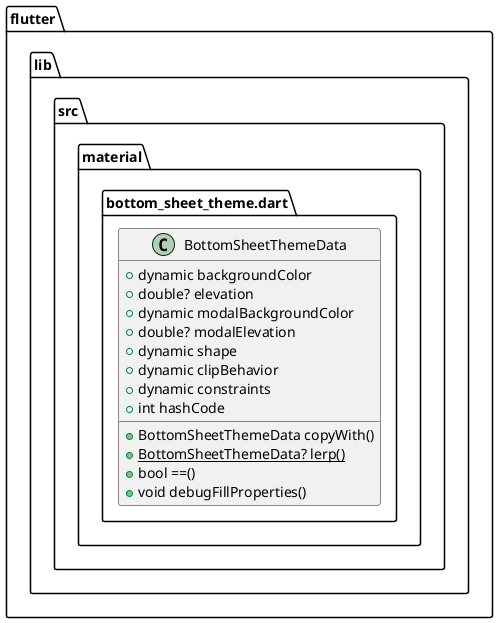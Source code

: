 @startuml
set namespaceSeparator ::

class "flutter::lib::src::material::bottom_sheet_theme.dart::BottomSheetThemeData" {
  +dynamic backgroundColor
  +double? elevation
  +dynamic modalBackgroundColor
  +double? modalElevation
  +dynamic shape
  +dynamic clipBehavior
  +dynamic constraints
  +int hashCode
  +BottomSheetThemeData copyWith()
  {static} +BottomSheetThemeData? lerp()
  +bool ==()
  +void debugFillProperties()
}


@enduml